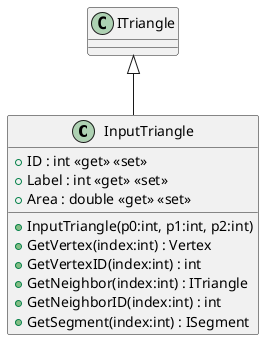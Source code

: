 @startuml
class InputTriangle {
    + InputTriangle(p0:int, p1:int, p2:int)
    + ID : int <<get>> <<set>>
    + Label : int <<get>> <<set>>
    + Area : double <<get>> <<set>>
    + GetVertex(index:int) : Vertex
    + GetVertexID(index:int) : int
    + GetNeighbor(index:int) : ITriangle
    + GetNeighborID(index:int) : int
    + GetSegment(index:int) : ISegment
}
ITriangle <|-- InputTriangle
@enduml
